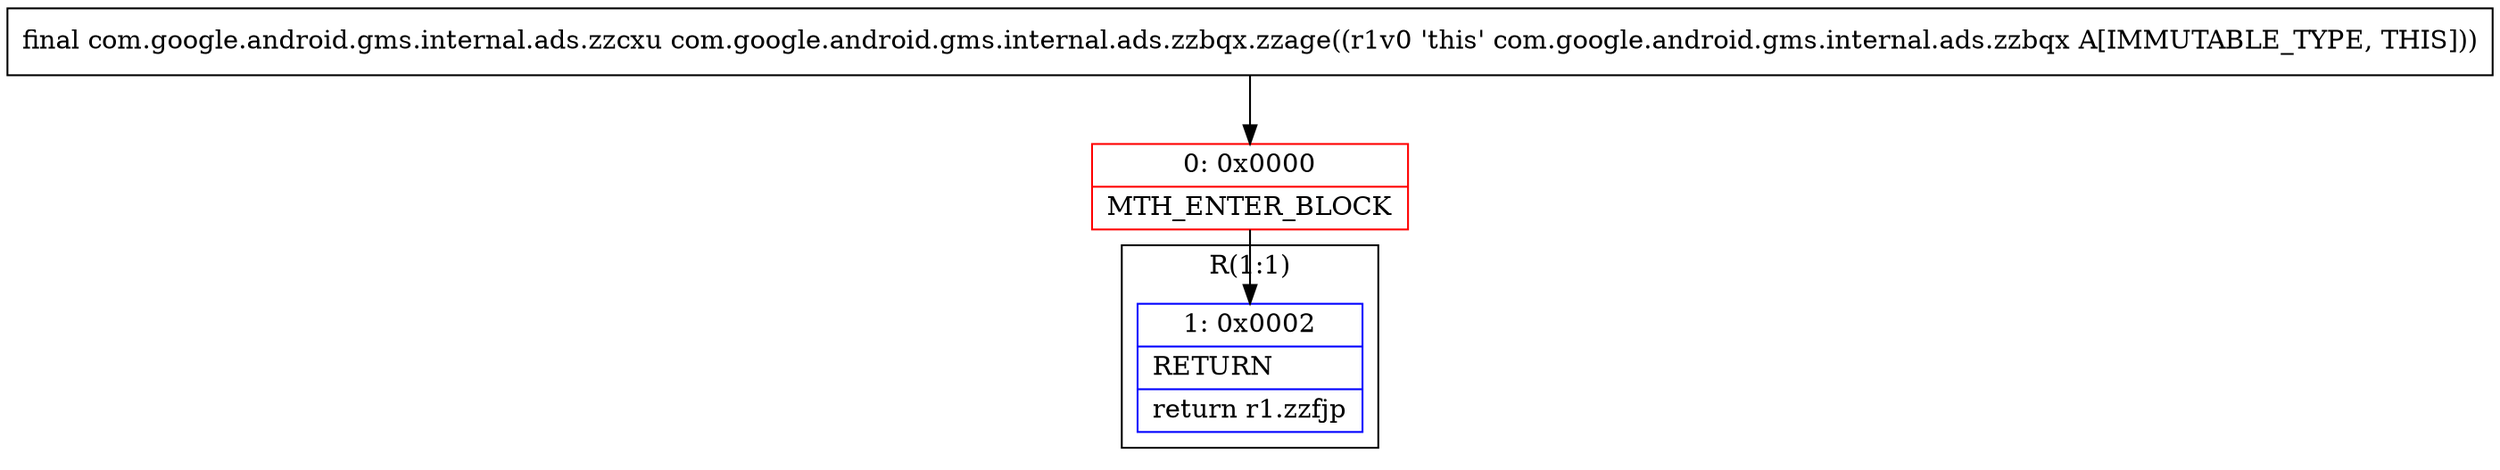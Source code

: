 digraph "CFG forcom.google.android.gms.internal.ads.zzbqx.zzage()Lcom\/google\/android\/gms\/internal\/ads\/zzcxu;" {
subgraph cluster_Region_1159659331 {
label = "R(1:1)";
node [shape=record,color=blue];
Node_1 [shape=record,label="{1\:\ 0x0002|RETURN\l|return r1.zzfjp\l}"];
}
Node_0 [shape=record,color=red,label="{0\:\ 0x0000|MTH_ENTER_BLOCK\l}"];
MethodNode[shape=record,label="{final com.google.android.gms.internal.ads.zzcxu com.google.android.gms.internal.ads.zzbqx.zzage((r1v0 'this' com.google.android.gms.internal.ads.zzbqx A[IMMUTABLE_TYPE, THIS])) }"];
MethodNode -> Node_0;
Node_0 -> Node_1;
}

